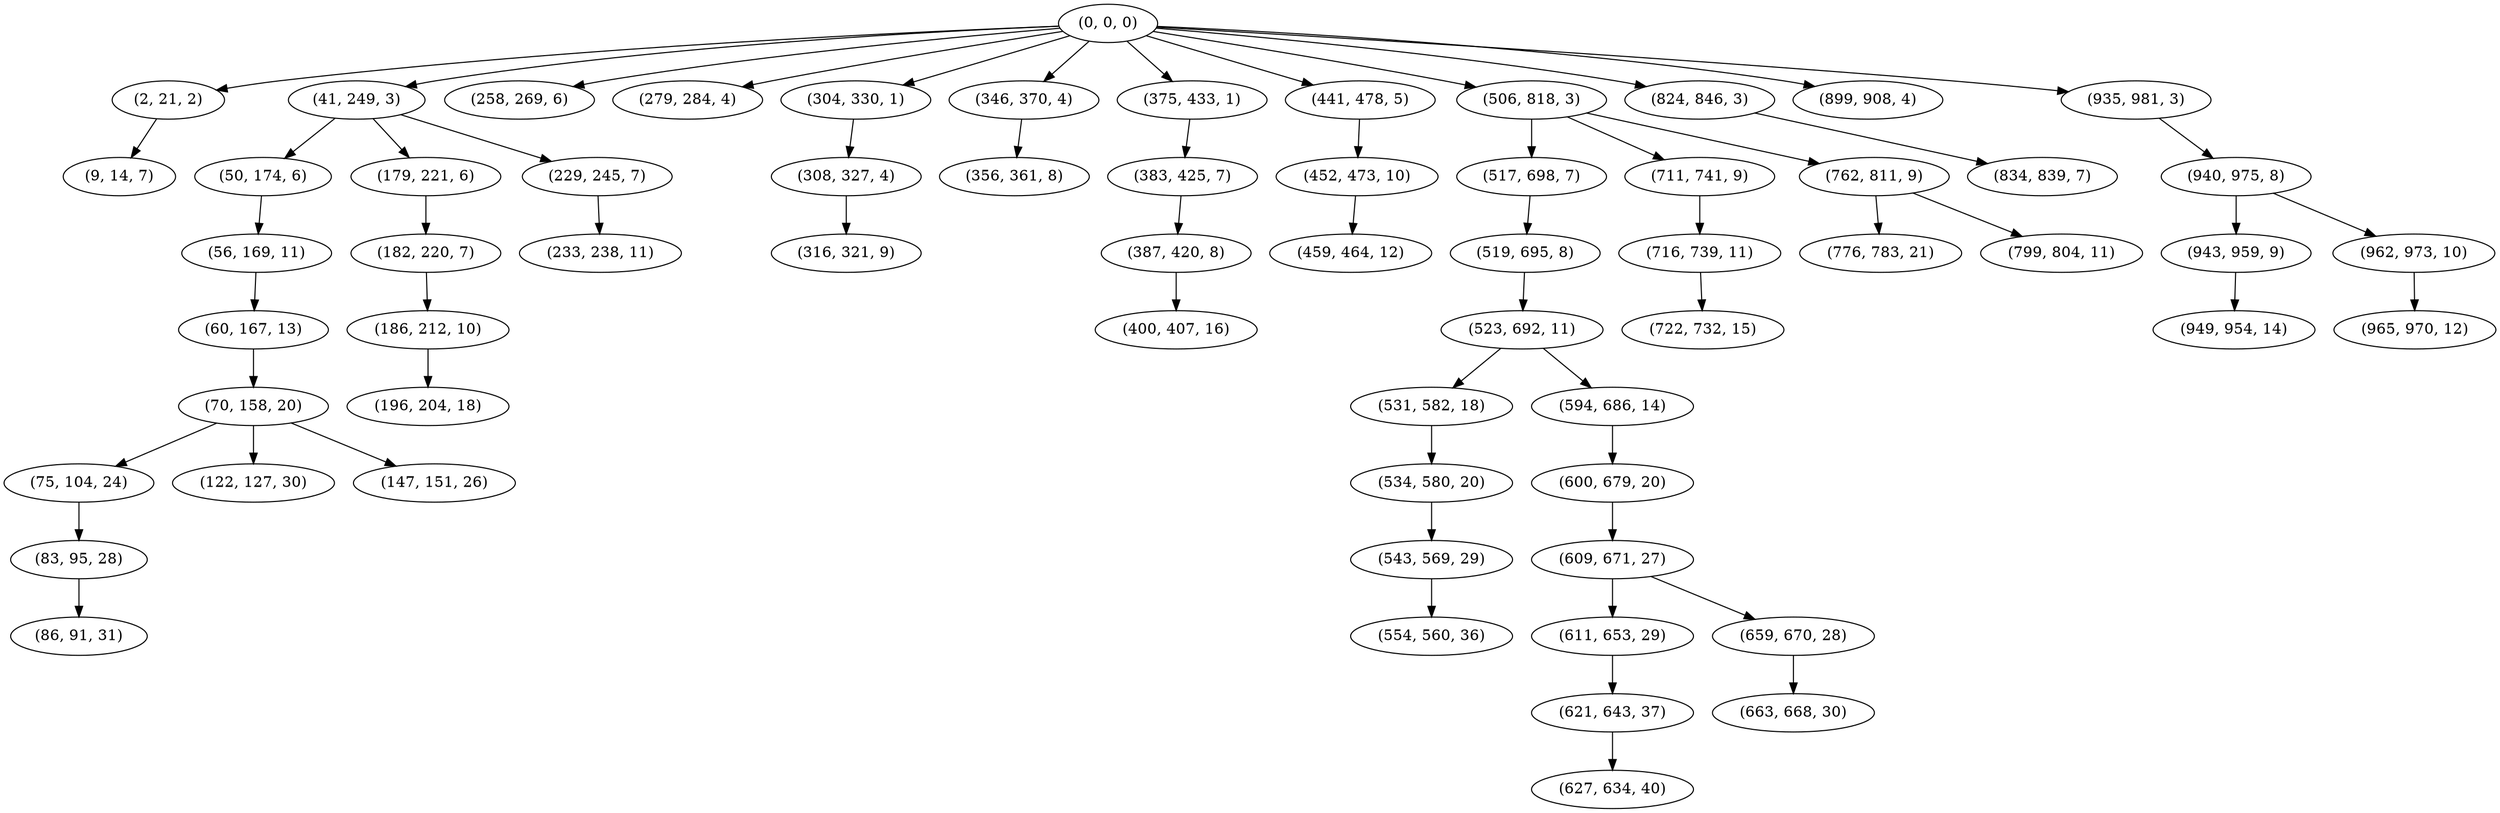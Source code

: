 digraph tree {
    "(0, 0, 0)";
    "(2, 21, 2)";
    "(9, 14, 7)";
    "(41, 249, 3)";
    "(50, 174, 6)";
    "(56, 169, 11)";
    "(60, 167, 13)";
    "(70, 158, 20)";
    "(75, 104, 24)";
    "(83, 95, 28)";
    "(86, 91, 31)";
    "(122, 127, 30)";
    "(147, 151, 26)";
    "(179, 221, 6)";
    "(182, 220, 7)";
    "(186, 212, 10)";
    "(196, 204, 18)";
    "(229, 245, 7)";
    "(233, 238, 11)";
    "(258, 269, 6)";
    "(279, 284, 4)";
    "(304, 330, 1)";
    "(308, 327, 4)";
    "(316, 321, 9)";
    "(346, 370, 4)";
    "(356, 361, 8)";
    "(375, 433, 1)";
    "(383, 425, 7)";
    "(387, 420, 8)";
    "(400, 407, 16)";
    "(441, 478, 5)";
    "(452, 473, 10)";
    "(459, 464, 12)";
    "(506, 818, 3)";
    "(517, 698, 7)";
    "(519, 695, 8)";
    "(523, 692, 11)";
    "(531, 582, 18)";
    "(534, 580, 20)";
    "(543, 569, 29)";
    "(554, 560, 36)";
    "(594, 686, 14)";
    "(600, 679, 20)";
    "(609, 671, 27)";
    "(611, 653, 29)";
    "(621, 643, 37)";
    "(627, 634, 40)";
    "(659, 670, 28)";
    "(663, 668, 30)";
    "(711, 741, 9)";
    "(716, 739, 11)";
    "(722, 732, 15)";
    "(762, 811, 9)";
    "(776, 783, 21)";
    "(799, 804, 11)";
    "(824, 846, 3)";
    "(834, 839, 7)";
    "(899, 908, 4)";
    "(935, 981, 3)";
    "(940, 975, 8)";
    "(943, 959, 9)";
    "(949, 954, 14)";
    "(962, 973, 10)";
    "(965, 970, 12)";
    "(0, 0, 0)" -> "(2, 21, 2)";
    "(0, 0, 0)" -> "(41, 249, 3)";
    "(0, 0, 0)" -> "(258, 269, 6)";
    "(0, 0, 0)" -> "(279, 284, 4)";
    "(0, 0, 0)" -> "(304, 330, 1)";
    "(0, 0, 0)" -> "(346, 370, 4)";
    "(0, 0, 0)" -> "(375, 433, 1)";
    "(0, 0, 0)" -> "(441, 478, 5)";
    "(0, 0, 0)" -> "(506, 818, 3)";
    "(0, 0, 0)" -> "(824, 846, 3)";
    "(0, 0, 0)" -> "(899, 908, 4)";
    "(0, 0, 0)" -> "(935, 981, 3)";
    "(2, 21, 2)" -> "(9, 14, 7)";
    "(41, 249, 3)" -> "(50, 174, 6)";
    "(41, 249, 3)" -> "(179, 221, 6)";
    "(41, 249, 3)" -> "(229, 245, 7)";
    "(50, 174, 6)" -> "(56, 169, 11)";
    "(56, 169, 11)" -> "(60, 167, 13)";
    "(60, 167, 13)" -> "(70, 158, 20)";
    "(70, 158, 20)" -> "(75, 104, 24)";
    "(70, 158, 20)" -> "(122, 127, 30)";
    "(70, 158, 20)" -> "(147, 151, 26)";
    "(75, 104, 24)" -> "(83, 95, 28)";
    "(83, 95, 28)" -> "(86, 91, 31)";
    "(179, 221, 6)" -> "(182, 220, 7)";
    "(182, 220, 7)" -> "(186, 212, 10)";
    "(186, 212, 10)" -> "(196, 204, 18)";
    "(229, 245, 7)" -> "(233, 238, 11)";
    "(304, 330, 1)" -> "(308, 327, 4)";
    "(308, 327, 4)" -> "(316, 321, 9)";
    "(346, 370, 4)" -> "(356, 361, 8)";
    "(375, 433, 1)" -> "(383, 425, 7)";
    "(383, 425, 7)" -> "(387, 420, 8)";
    "(387, 420, 8)" -> "(400, 407, 16)";
    "(441, 478, 5)" -> "(452, 473, 10)";
    "(452, 473, 10)" -> "(459, 464, 12)";
    "(506, 818, 3)" -> "(517, 698, 7)";
    "(506, 818, 3)" -> "(711, 741, 9)";
    "(506, 818, 3)" -> "(762, 811, 9)";
    "(517, 698, 7)" -> "(519, 695, 8)";
    "(519, 695, 8)" -> "(523, 692, 11)";
    "(523, 692, 11)" -> "(531, 582, 18)";
    "(523, 692, 11)" -> "(594, 686, 14)";
    "(531, 582, 18)" -> "(534, 580, 20)";
    "(534, 580, 20)" -> "(543, 569, 29)";
    "(543, 569, 29)" -> "(554, 560, 36)";
    "(594, 686, 14)" -> "(600, 679, 20)";
    "(600, 679, 20)" -> "(609, 671, 27)";
    "(609, 671, 27)" -> "(611, 653, 29)";
    "(609, 671, 27)" -> "(659, 670, 28)";
    "(611, 653, 29)" -> "(621, 643, 37)";
    "(621, 643, 37)" -> "(627, 634, 40)";
    "(659, 670, 28)" -> "(663, 668, 30)";
    "(711, 741, 9)" -> "(716, 739, 11)";
    "(716, 739, 11)" -> "(722, 732, 15)";
    "(762, 811, 9)" -> "(776, 783, 21)";
    "(762, 811, 9)" -> "(799, 804, 11)";
    "(824, 846, 3)" -> "(834, 839, 7)";
    "(935, 981, 3)" -> "(940, 975, 8)";
    "(940, 975, 8)" -> "(943, 959, 9)";
    "(940, 975, 8)" -> "(962, 973, 10)";
    "(943, 959, 9)" -> "(949, 954, 14)";
    "(962, 973, 10)" -> "(965, 970, 12)";
}
